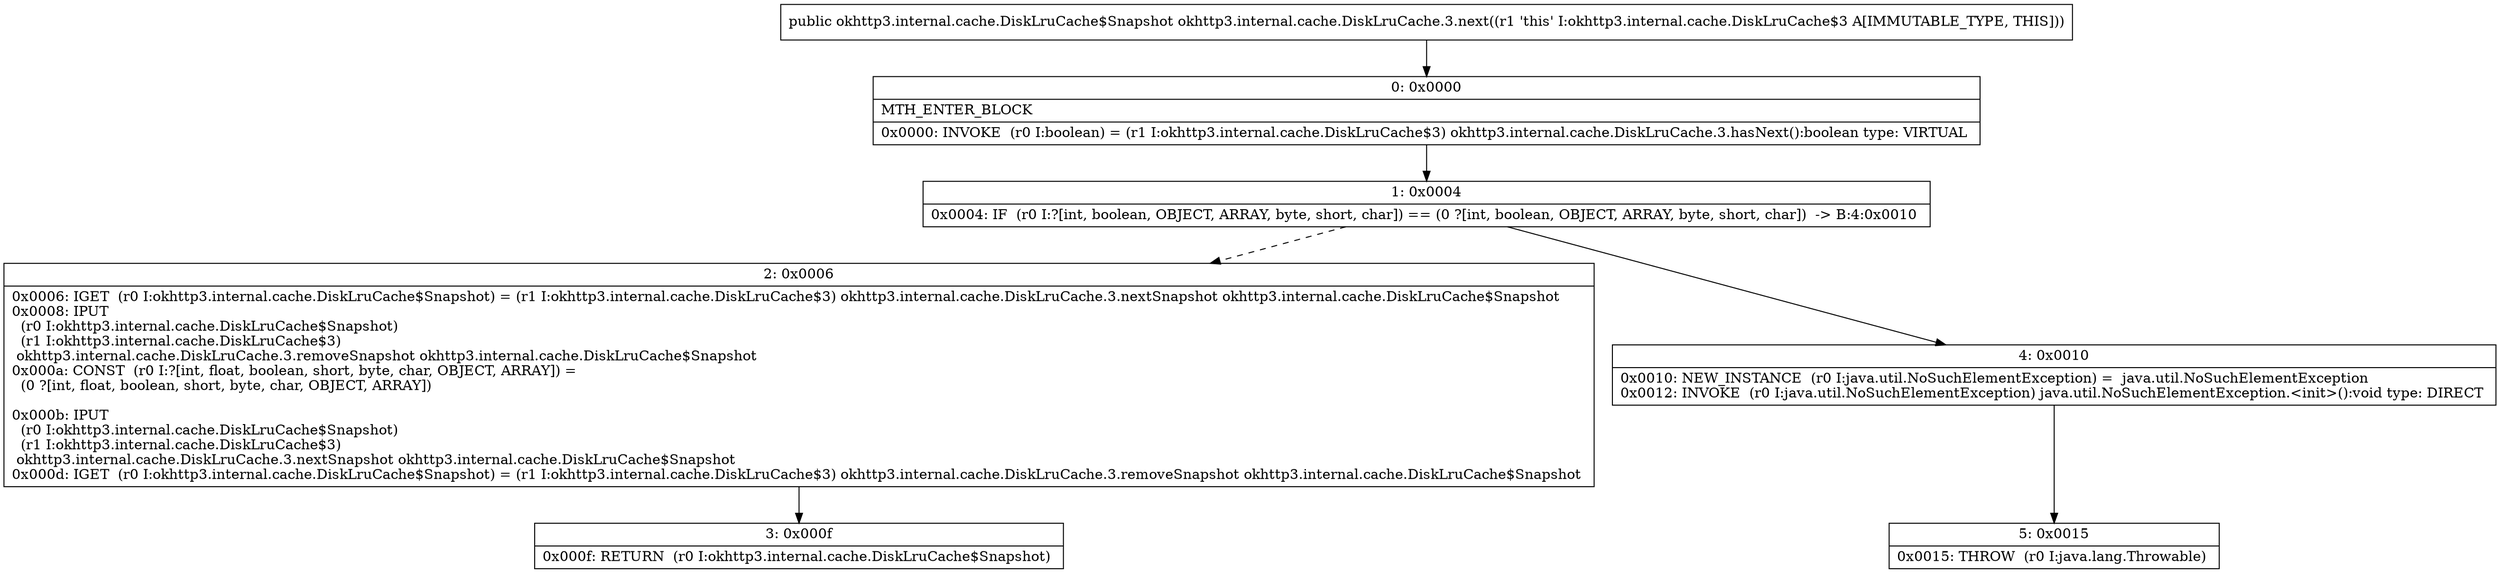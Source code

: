 digraph "CFG forokhttp3.internal.cache.DiskLruCache.3.next()Lokhttp3\/internal\/cache\/DiskLruCache$Snapshot;" {
Node_0 [shape=record,label="{0\:\ 0x0000|MTH_ENTER_BLOCK\l|0x0000: INVOKE  (r0 I:boolean) = (r1 I:okhttp3.internal.cache.DiskLruCache$3) okhttp3.internal.cache.DiskLruCache.3.hasNext():boolean type: VIRTUAL \l}"];
Node_1 [shape=record,label="{1\:\ 0x0004|0x0004: IF  (r0 I:?[int, boolean, OBJECT, ARRAY, byte, short, char]) == (0 ?[int, boolean, OBJECT, ARRAY, byte, short, char])  \-\> B:4:0x0010 \l}"];
Node_2 [shape=record,label="{2\:\ 0x0006|0x0006: IGET  (r0 I:okhttp3.internal.cache.DiskLruCache$Snapshot) = (r1 I:okhttp3.internal.cache.DiskLruCache$3) okhttp3.internal.cache.DiskLruCache.3.nextSnapshot okhttp3.internal.cache.DiskLruCache$Snapshot \l0x0008: IPUT  \l  (r0 I:okhttp3.internal.cache.DiskLruCache$Snapshot)\l  (r1 I:okhttp3.internal.cache.DiskLruCache$3)\l okhttp3.internal.cache.DiskLruCache.3.removeSnapshot okhttp3.internal.cache.DiskLruCache$Snapshot \l0x000a: CONST  (r0 I:?[int, float, boolean, short, byte, char, OBJECT, ARRAY]) = \l  (0 ?[int, float, boolean, short, byte, char, OBJECT, ARRAY])\l \l0x000b: IPUT  \l  (r0 I:okhttp3.internal.cache.DiskLruCache$Snapshot)\l  (r1 I:okhttp3.internal.cache.DiskLruCache$3)\l okhttp3.internal.cache.DiskLruCache.3.nextSnapshot okhttp3.internal.cache.DiskLruCache$Snapshot \l0x000d: IGET  (r0 I:okhttp3.internal.cache.DiskLruCache$Snapshot) = (r1 I:okhttp3.internal.cache.DiskLruCache$3) okhttp3.internal.cache.DiskLruCache.3.removeSnapshot okhttp3.internal.cache.DiskLruCache$Snapshot \l}"];
Node_3 [shape=record,label="{3\:\ 0x000f|0x000f: RETURN  (r0 I:okhttp3.internal.cache.DiskLruCache$Snapshot) \l}"];
Node_4 [shape=record,label="{4\:\ 0x0010|0x0010: NEW_INSTANCE  (r0 I:java.util.NoSuchElementException) =  java.util.NoSuchElementException \l0x0012: INVOKE  (r0 I:java.util.NoSuchElementException) java.util.NoSuchElementException.\<init\>():void type: DIRECT \l}"];
Node_5 [shape=record,label="{5\:\ 0x0015|0x0015: THROW  (r0 I:java.lang.Throwable) \l}"];
MethodNode[shape=record,label="{public okhttp3.internal.cache.DiskLruCache$Snapshot okhttp3.internal.cache.DiskLruCache.3.next((r1 'this' I:okhttp3.internal.cache.DiskLruCache$3 A[IMMUTABLE_TYPE, THIS])) }"];
MethodNode -> Node_0;
Node_0 -> Node_1;
Node_1 -> Node_2[style=dashed];
Node_1 -> Node_4;
Node_2 -> Node_3;
Node_4 -> Node_5;
}


